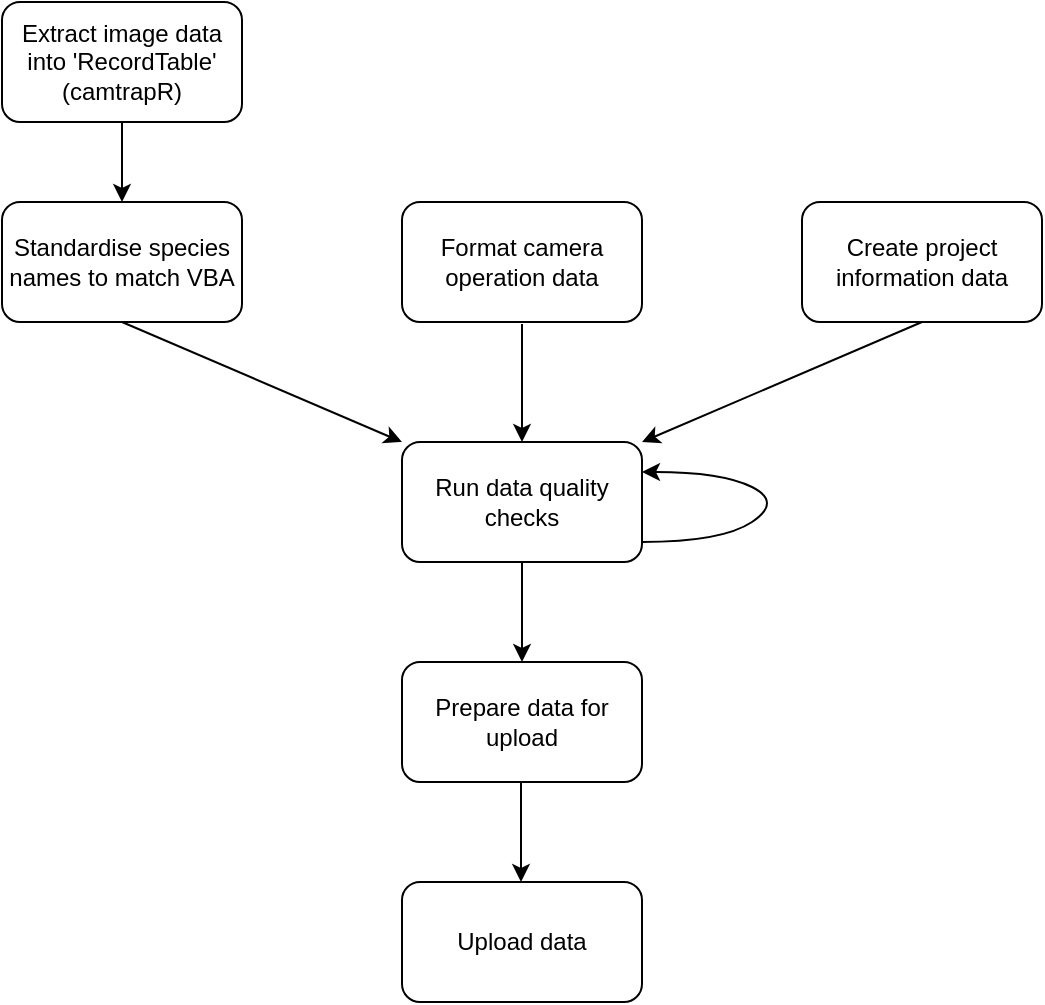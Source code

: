 <mxfile version="21.0.8" type="device"><diagram name="Page-1" id="kwAkJNNLjy8sv3-rh6iO"><mxGraphModel dx="1194" dy="741" grid="1" gridSize="10" guides="1" tooltips="1" connect="1" arrows="1" fold="1" page="1" pageScale="1" pageWidth="827" pageHeight="1169" math="0" shadow="0"><root><mxCell id="0"/><mxCell id="1" parent="0"/><mxCell id="gve2bo4hWmQJH5Nrcf9v-1" value="Extract image data into 'RecordTable' (camtrapR)" style="rounded=1;whiteSpace=wrap;html=1;" vertex="1" parent="1"><mxGeometry x="140" y="60" width="120" height="60" as="geometry"/></mxCell><mxCell id="gve2bo4hWmQJH5Nrcf9v-2" value="" style="endArrow=classic;html=1;rounded=0;exitX=0.5;exitY=1;exitDx=0;exitDy=0;" edge="1" parent="1" source="gve2bo4hWmQJH5Nrcf9v-1"><mxGeometry width="50" height="50" relative="1" as="geometry"><mxPoint x="410" y="390" as="sourcePoint"/><mxPoint x="200" y="160" as="targetPoint"/><Array as="points"/></mxGeometry></mxCell><mxCell id="gve2bo4hWmQJH5Nrcf9v-3" value="Standardise species names to match VBA" style="rounded=1;whiteSpace=wrap;html=1;" vertex="1" parent="1"><mxGeometry x="140" y="160" width="120" height="60" as="geometry"/></mxCell><mxCell id="gve2bo4hWmQJH5Nrcf9v-4" value="Format camera operation data" style="rounded=1;whiteSpace=wrap;html=1;" vertex="1" parent="1"><mxGeometry x="340" y="160" width="120" height="60" as="geometry"/></mxCell><mxCell id="gve2bo4hWmQJH5Nrcf9v-5" value="Create project information data" style="rounded=1;whiteSpace=wrap;html=1;" vertex="1" parent="1"><mxGeometry x="540" y="160" width="120" height="60" as="geometry"/></mxCell><mxCell id="gve2bo4hWmQJH5Nrcf9v-6" value="" style="endArrow=classic;html=1;rounded=0;entryX=0;entryY=0;entryDx=0;entryDy=0;" edge="1" parent="1" target="gve2bo4hWmQJH5Nrcf9v-9"><mxGeometry width="50" height="50" relative="1" as="geometry"><mxPoint x="200" y="220" as="sourcePoint"/><mxPoint x="340" y="280" as="targetPoint"/></mxGeometry></mxCell><mxCell id="gve2bo4hWmQJH5Nrcf9v-7" value="" style="endArrow=classic;html=1;rounded=0;exitX=0.5;exitY=1;exitDx=0;exitDy=0;entryX=1;entryY=0;entryDx=0;entryDy=0;" edge="1" parent="1" source="gve2bo4hWmQJH5Nrcf9v-5" target="gve2bo4hWmQJH5Nrcf9v-9"><mxGeometry width="50" height="50" relative="1" as="geometry"><mxPoint x="190" y="230" as="sourcePoint"/><mxPoint x="460" y="280" as="targetPoint"/></mxGeometry></mxCell><mxCell id="gve2bo4hWmQJH5Nrcf9v-8" value="" style="endArrow=classic;html=1;rounded=0;exitX=0.5;exitY=1;exitDx=0;exitDy=0;" edge="1" parent="1"><mxGeometry width="50" height="50" relative="1" as="geometry"><mxPoint x="400" y="221" as="sourcePoint"/><mxPoint x="400" y="280" as="targetPoint"/><Array as="points"/></mxGeometry></mxCell><mxCell id="gve2bo4hWmQJH5Nrcf9v-9" value="Run data quality checks" style="rounded=1;whiteSpace=wrap;html=1;" vertex="1" parent="1"><mxGeometry x="340" y="280" width="120" height="60" as="geometry"/></mxCell><mxCell id="gve2bo4hWmQJH5Nrcf9v-13" value="" style="endArrow=classic;html=1;entryX=1;entryY=0.25;entryDx=0;entryDy=0;curved=1;" edge="1" parent="1" target="gve2bo4hWmQJH5Nrcf9v-9"><mxGeometry width="50" height="50" relative="1" as="geometry"><mxPoint x="460" y="330" as="sourcePoint"/><mxPoint x="510" y="280" as="targetPoint"/><Array as="points"><mxPoint x="500" y="330"/><mxPoint x="530" y="310"/><mxPoint x="500" y="295"/></Array></mxGeometry></mxCell><mxCell id="gve2bo4hWmQJH5Nrcf9v-14" value="" style="endArrow=classic;html=1;rounded=0;exitX=0.5;exitY=1;exitDx=0;exitDy=0;" edge="1" parent="1" source="gve2bo4hWmQJH5Nrcf9v-9"><mxGeometry width="50" height="50" relative="1" as="geometry"><mxPoint x="390" y="410" as="sourcePoint"/><mxPoint x="400" y="390" as="targetPoint"/></mxGeometry></mxCell><mxCell id="gve2bo4hWmQJH5Nrcf9v-15" value="Prepare data for upload" style="rounded=1;whiteSpace=wrap;html=1;" vertex="1" parent="1"><mxGeometry x="340" y="390" width="120" height="60" as="geometry"/></mxCell><mxCell id="gve2bo4hWmQJH5Nrcf9v-16" value="Upload data" style="rounded=1;whiteSpace=wrap;html=1;" vertex="1" parent="1"><mxGeometry x="340" y="500" width="120" height="60" as="geometry"/></mxCell><mxCell id="gve2bo4hWmQJH5Nrcf9v-17" value="" style="endArrow=classic;html=1;rounded=0;exitX=0.5;exitY=1;exitDx=0;exitDy=0;" edge="1" parent="1"><mxGeometry width="50" height="50" relative="1" as="geometry"><mxPoint x="399.5" y="450" as="sourcePoint"/><mxPoint x="399.5" y="500" as="targetPoint"/></mxGeometry></mxCell></root></mxGraphModel></diagram></mxfile>